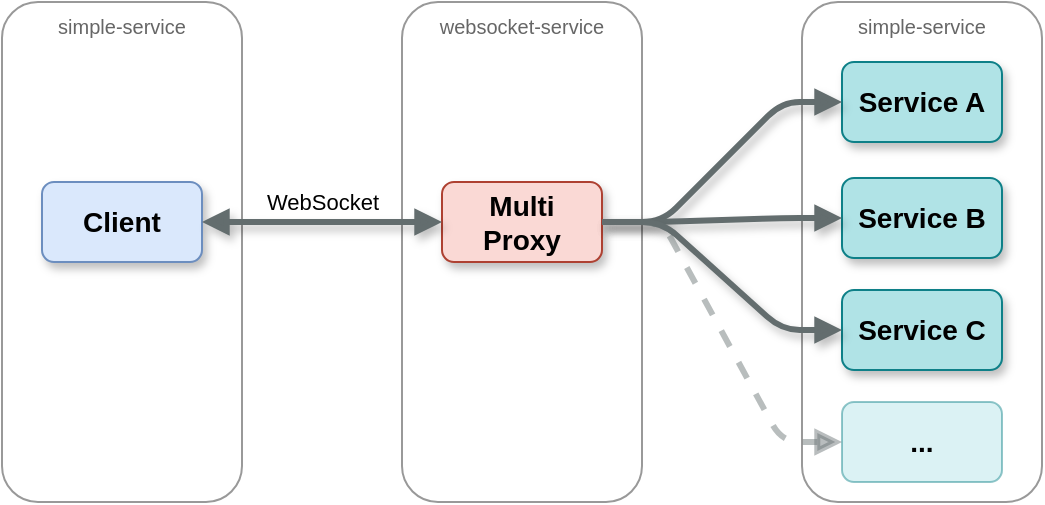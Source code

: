 <mxfile version="22.0.2" type="device">
  <diagram name="Page-1" id="tIeLX0yl_slDZ5uJgdXL">
    <mxGraphModel dx="1032" dy="727" grid="1" gridSize="10" guides="1" tooltips="1" connect="1" arrows="1" fold="1" page="1" pageScale="1" pageWidth="1169" pageHeight="827" math="0" shadow="0">
      <root>
        <mxCell id="0" />
        <mxCell id="1" parent="0" />
        <mxCell id="8Jmt7_JognzGk3KENm8h-20" value="simple-service" style="rounded=1;whiteSpace=wrap;html=1;verticalAlign=top;strokeColor=#999999;fontColor=#666666;fontSize=10;fontFamily=Helvetica;" parent="1" vertex="1">
          <mxGeometry x="500" y="230" width="120" height="250" as="geometry" />
        </mxCell>
        <mxCell id="8Jmt7_JognzGk3KENm8h-19" value="simple-service" style="rounded=1;whiteSpace=wrap;html=1;verticalAlign=top;strokeColor=#999999;fontColor=#666666;fontSize=10;fontFamily=Helvetica;" parent="1" vertex="1">
          <mxGeometry x="100" y="230" width="120" height="250" as="geometry" />
        </mxCell>
        <mxCell id="8Jmt7_JognzGk3KENm8h-18" value="websocket-service" style="rounded=1;whiteSpace=wrap;html=1;verticalAlign=top;strokeColor=#999999;fontColor=#666666;fontSize=10;fontFamily=Helvetica;" parent="1" vertex="1">
          <mxGeometry x="300" y="230" width="120" height="250" as="geometry" />
        </mxCell>
        <mxCell id="8Jmt7_JognzGk3KENm8h-1" value="Client" style="rounded=1;whiteSpace=wrap;html=1;fillColor=#dae8fc;strokeColor=#6c8ebf;fontSize=14;fontStyle=1;glass=0;shadow=1;fontFamily=Helvetica;" parent="1" vertex="1">
          <mxGeometry x="120" y="320" width="80" height="40" as="geometry" />
        </mxCell>
        <mxCell id="8Jmt7_JognzGk3KENm8h-2" value="Multi&lt;br&gt;Proxy" style="rounded=1;whiteSpace=wrap;html=1;fillColor=#fad9d5;strokeColor=#ae4132;fontSize=14;fontStyle=1;glass=0;shadow=1;fontFamily=Helvetica;" parent="1" vertex="1">
          <mxGeometry x="320" y="320" width="80" height="40" as="geometry" />
        </mxCell>
        <mxCell id="8Jmt7_JognzGk3KENm8h-3" value="Service A" style="rounded=1;whiteSpace=wrap;html=1;fillColor=#b0e3e6;strokeColor=#0e8088;fontSize=14;fontStyle=1;glass=0;shadow=1;fontFamily=Helvetica;" parent="1" vertex="1">
          <mxGeometry x="520" y="260" width="80" height="40" as="geometry" />
        </mxCell>
        <mxCell id="8Jmt7_JognzGk3KENm8h-4" value="" style="endArrow=block;html=1;rounded=1;exitX=1;exitY=0.5;exitDx=0;exitDy=0;entryX=0;entryY=0.5;entryDx=0;entryDy=0;strokeWidth=3;endFill=1;startArrow=block;startFill=1;fillColor=#b0e3e6;strokeColor=#636d6e;shadow=1;fontFamily=Helvetica;" parent="1" source="8Jmt7_JognzGk3KENm8h-1" target="8Jmt7_JognzGk3KENm8h-2" edge="1">
          <mxGeometry relative="1" as="geometry">
            <mxPoint x="170" y="220" as="sourcePoint" />
            <mxPoint x="270" y="220" as="targetPoint" />
          </mxGeometry>
        </mxCell>
        <mxCell id="8Jmt7_JognzGk3KENm8h-5" value="WebSocket" style="edgeLabel;resizable=0;html=1;align=center;verticalAlign=middle;rounded=1;fontFamily=Helvetica;" parent="8Jmt7_JognzGk3KENm8h-4" connectable="0" vertex="1">
          <mxGeometry relative="1" as="geometry">
            <mxPoint y="-10" as="offset" />
          </mxGeometry>
        </mxCell>
        <mxCell id="8Jmt7_JognzGk3KENm8h-6" value="" style="endArrow=block;html=1;rounded=1;exitX=1;exitY=0.5;exitDx=0;exitDy=0;entryX=0;entryY=0.5;entryDx=0;entryDy=0;strokeWidth=3;endFill=1;startArrow=none;startFill=0;fillColor=#b0e3e6;strokeColor=#636d6e;edgeStyle=entityRelationEdgeStyle;shadow=1;fontFamily=Helvetica;" parent="1" source="8Jmt7_JognzGk3KENm8h-2" target="8Jmt7_JognzGk3KENm8h-3" edge="1">
          <mxGeometry relative="1" as="geometry">
            <mxPoint x="360" y="400" as="sourcePoint" />
            <mxPoint x="480" y="400" as="targetPoint" />
          </mxGeometry>
        </mxCell>
        <mxCell id="8Jmt7_JognzGk3KENm8h-8" value="Service C" style="rounded=1;whiteSpace=wrap;html=1;fillColor=#b0e3e6;strokeColor=#0e8088;fontSize=14;fontStyle=1;glass=0;shadow=1;fontFamily=Helvetica;" parent="1" vertex="1">
          <mxGeometry x="520" y="374" width="80" height="40" as="geometry" />
        </mxCell>
        <mxCell id="8Jmt7_JognzGk3KENm8h-9" value="Service B" style="rounded=1;whiteSpace=wrap;html=1;fillColor=#b0e3e6;strokeColor=#0e8088;fontSize=14;fontStyle=1;glass=0;shadow=1;fontFamily=Helvetica;" parent="1" vertex="1">
          <mxGeometry x="520" y="318" width="80" height="40" as="geometry" />
        </mxCell>
        <mxCell id="8Jmt7_JognzGk3KENm8h-12" value="" style="endArrow=block;html=1;rounded=1;entryX=0;entryY=0.5;entryDx=0;entryDy=0;strokeWidth=3;endFill=1;startArrow=none;startFill=0;fillColor=#b0e3e6;strokeColor=#636d6e;edgeStyle=entityRelationEdgeStyle;shadow=1;fontFamily=Helvetica;" parent="1" target="8Jmt7_JognzGk3KENm8h-9" edge="1">
          <mxGeometry relative="1" as="geometry">
            <mxPoint x="400" y="340" as="sourcePoint" />
            <mxPoint x="530" y="294" as="targetPoint" />
          </mxGeometry>
        </mxCell>
        <mxCell id="8Jmt7_JognzGk3KENm8h-13" value="" style="endArrow=block;html=1;rounded=1;exitX=1;exitY=0.5;exitDx=0;exitDy=0;strokeWidth=3;endFill=1;startArrow=none;startFill=0;fillColor=#b0e3e6;strokeColor=#636d6e;edgeStyle=entityRelationEdgeStyle;entryX=0;entryY=0.5;entryDx=0;entryDy=0;shadow=1;fontFamily=Helvetica;" parent="1" source="8Jmt7_JognzGk3KENm8h-2" target="8Jmt7_JognzGk3KENm8h-8" edge="1">
          <mxGeometry relative="1" as="geometry">
            <mxPoint x="420" y="360" as="sourcePoint" />
            <mxPoint x="490" y="370" as="targetPoint" />
          </mxGeometry>
        </mxCell>
        <mxCell id="8Jmt7_JognzGk3KENm8h-14" value="..." style="rounded=1;whiteSpace=wrap;html=1;fillColor=#b0e3e6;strokeColor=#0e8088;fontSize=14;fontStyle=1;glass=0;shadow=0;opacity=45;fontFamily=Helvetica;" parent="1" vertex="1">
          <mxGeometry x="520" y="430" width="80" height="40" as="geometry" />
        </mxCell>
        <mxCell id="8Jmt7_JognzGk3KENm8h-15" value="" style="endArrow=block;html=1;rounded=1;exitX=1;exitY=0.5;exitDx=0;exitDy=0;strokeWidth=3;endFill=1;startArrow=none;startFill=0;fillColor=#b0e3e6;strokeColor=#636d6e;edgeStyle=entityRelationEdgeStyle;entryX=0;entryY=0.5;entryDx=0;entryDy=0;dashed=1;opacity=45;shadow=0;fontFamily=Helvetica;" parent="1" source="8Jmt7_JognzGk3KENm8h-2" target="8Jmt7_JognzGk3KENm8h-14" edge="1">
          <mxGeometry relative="1" as="geometry">
            <mxPoint x="410" y="350" as="sourcePoint" />
            <mxPoint x="530" y="404" as="targetPoint" />
          </mxGeometry>
        </mxCell>
      </root>
    </mxGraphModel>
  </diagram>
</mxfile>
